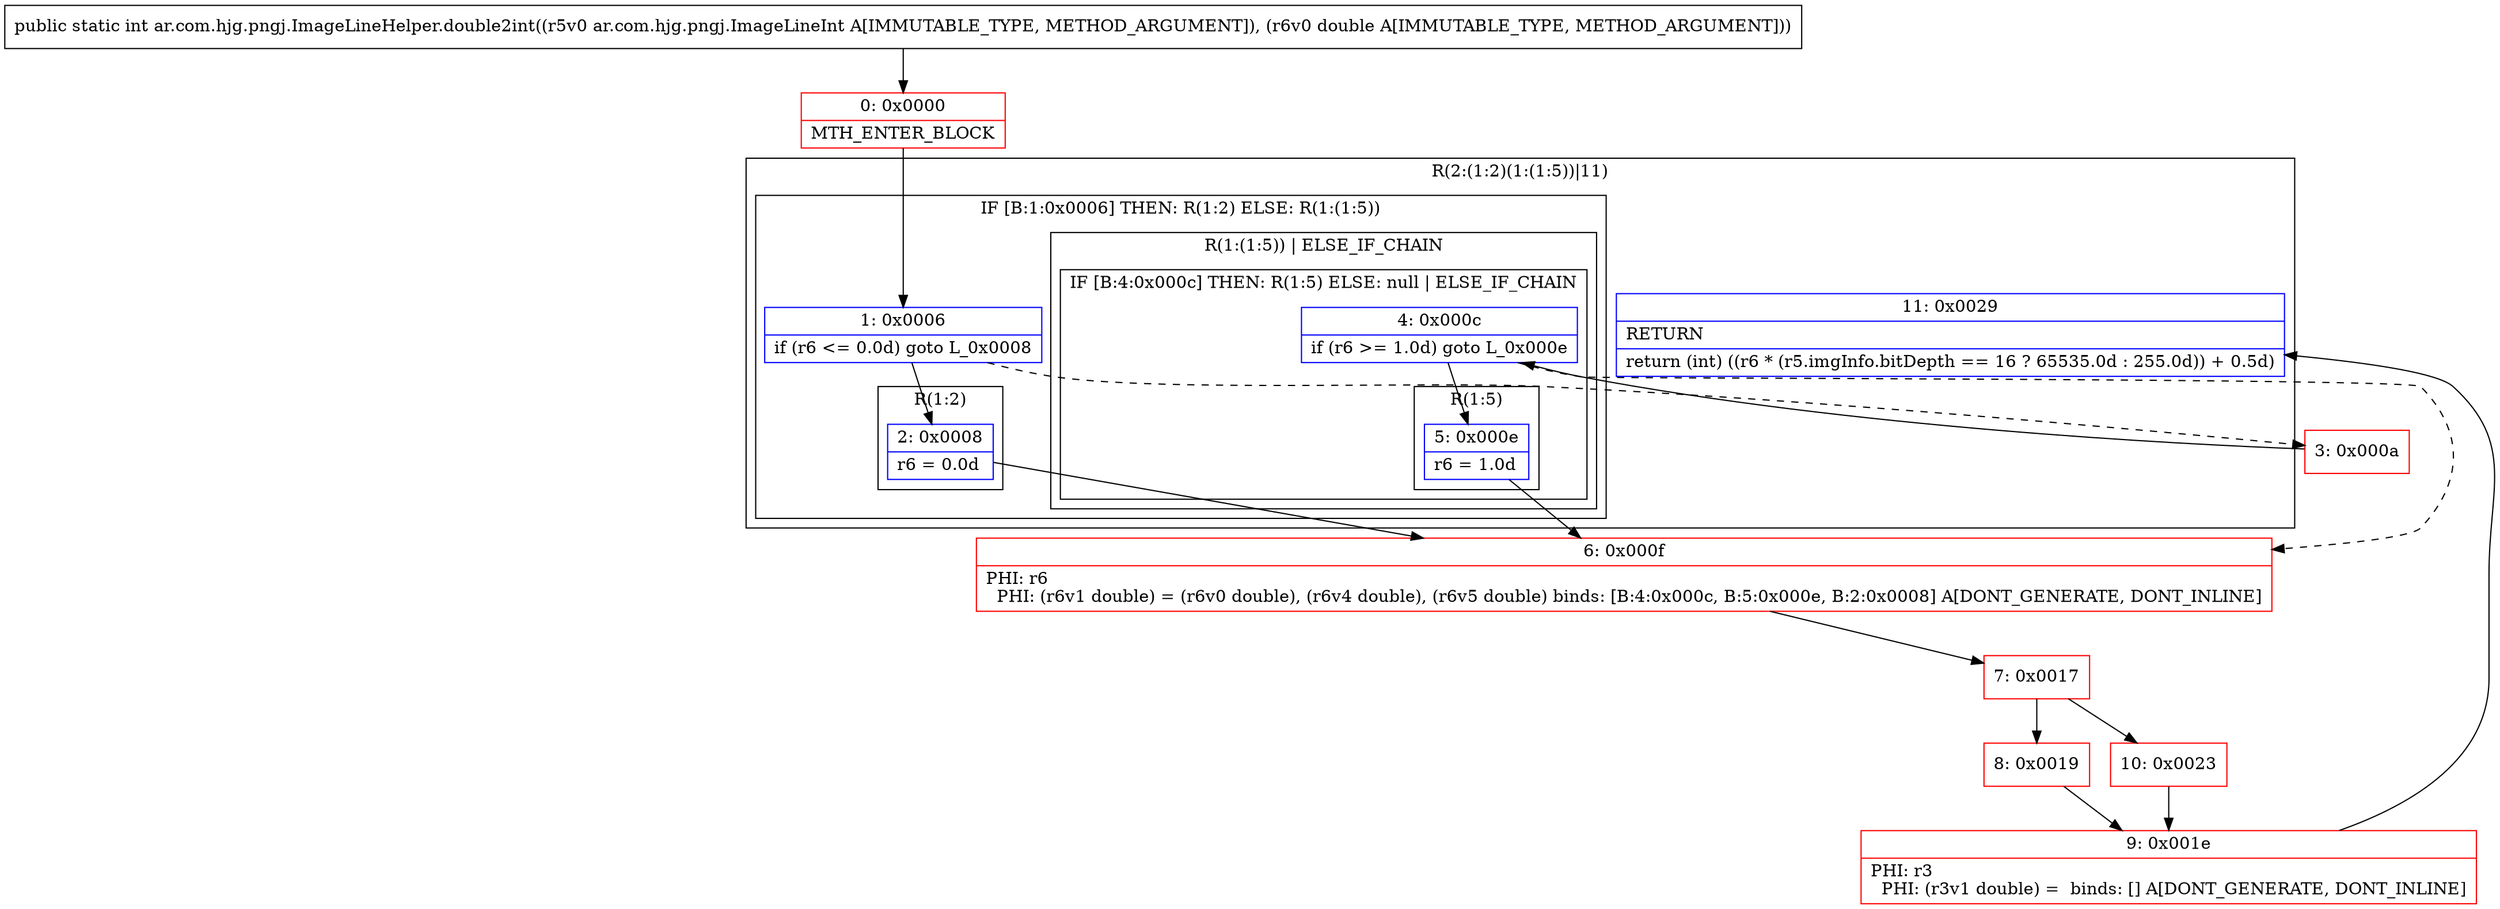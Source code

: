 digraph "CFG forar.com.hjg.pngj.ImageLineHelper.double2int(Lar\/com\/hjg\/pngj\/ImageLineInt;D)I" {
subgraph cluster_Region_2009178758 {
label = "R(2:(1:2)(1:(1:5))|11)";
node [shape=record,color=blue];
subgraph cluster_IfRegion_1152147865 {
label = "IF [B:1:0x0006] THEN: R(1:2) ELSE: R(1:(1:5))";
node [shape=record,color=blue];
Node_1 [shape=record,label="{1\:\ 0x0006|if (r6 \<= 0.0d) goto L_0x0008\l}"];
subgraph cluster_Region_708869948 {
label = "R(1:2)";
node [shape=record,color=blue];
Node_2 [shape=record,label="{2\:\ 0x0008|r6 = 0.0d\l}"];
}
subgraph cluster_Region_1631955382 {
label = "R(1:(1:5)) | ELSE_IF_CHAIN\l";
node [shape=record,color=blue];
subgraph cluster_IfRegion_468382346 {
label = "IF [B:4:0x000c] THEN: R(1:5) ELSE: null | ELSE_IF_CHAIN\l";
node [shape=record,color=blue];
Node_4 [shape=record,label="{4\:\ 0x000c|if (r6 \>= 1.0d) goto L_0x000e\l}"];
subgraph cluster_Region_1013835975 {
label = "R(1:5)";
node [shape=record,color=blue];
Node_5 [shape=record,label="{5\:\ 0x000e|r6 = 1.0d\l}"];
}
}
}
}
Node_11 [shape=record,label="{11\:\ 0x0029|RETURN\l|return (int) ((r6 * (r5.imgInfo.bitDepth == 16 ? 65535.0d : 255.0d)) + 0.5d)\l}"];
}
Node_0 [shape=record,color=red,label="{0\:\ 0x0000|MTH_ENTER_BLOCK\l}"];
Node_3 [shape=record,color=red,label="{3\:\ 0x000a}"];
Node_6 [shape=record,color=red,label="{6\:\ 0x000f|PHI: r6 \l  PHI: (r6v1 double) = (r6v0 double), (r6v4 double), (r6v5 double) binds: [B:4:0x000c, B:5:0x000e, B:2:0x0008] A[DONT_GENERATE, DONT_INLINE]\l}"];
Node_7 [shape=record,color=red,label="{7\:\ 0x0017}"];
Node_8 [shape=record,color=red,label="{8\:\ 0x0019}"];
Node_9 [shape=record,color=red,label="{9\:\ 0x001e|PHI: r3 \l  PHI: (r3v1 double) =  binds: [] A[DONT_GENERATE, DONT_INLINE]\l}"];
Node_10 [shape=record,color=red,label="{10\:\ 0x0023}"];
MethodNode[shape=record,label="{public static int ar.com.hjg.pngj.ImageLineHelper.double2int((r5v0 ar.com.hjg.pngj.ImageLineInt A[IMMUTABLE_TYPE, METHOD_ARGUMENT]), (r6v0 double A[IMMUTABLE_TYPE, METHOD_ARGUMENT])) }"];
MethodNode -> Node_0;
Node_1 -> Node_2;
Node_1 -> Node_3[style=dashed];
Node_2 -> Node_6;
Node_4 -> Node_5;
Node_4 -> Node_6[style=dashed];
Node_5 -> Node_6;
Node_0 -> Node_1;
Node_3 -> Node_4;
Node_6 -> Node_7;
Node_7 -> Node_8;
Node_7 -> Node_10;
Node_8 -> Node_9;
Node_9 -> Node_11;
Node_10 -> Node_9;
}

